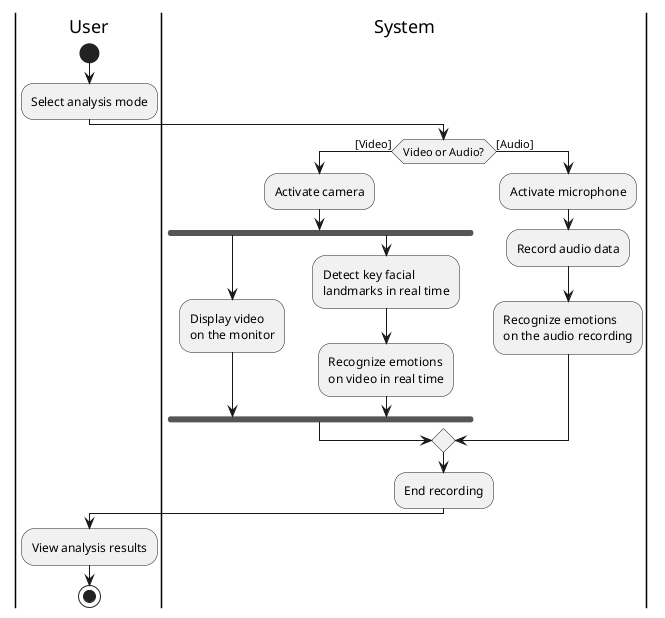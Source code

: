 @startuml activity_diagram
|User|
start

:Select analysis mode;

|System|

if (Video or Audio?) then ([Video])
    :Activate camera;
    fork
        :Display video\non the monitor;
    fork again
        :Detect key facial\nlandmarks in real time;
        :Recognize emotions\non video in real time;
    end fork
else ([Audio])
    :Activate microphone;
    :Record audio data;
    :Recognize emotions\non the audio recording;
endif

:End recording;

|User|

:View analysis results;

stop

@enduml
